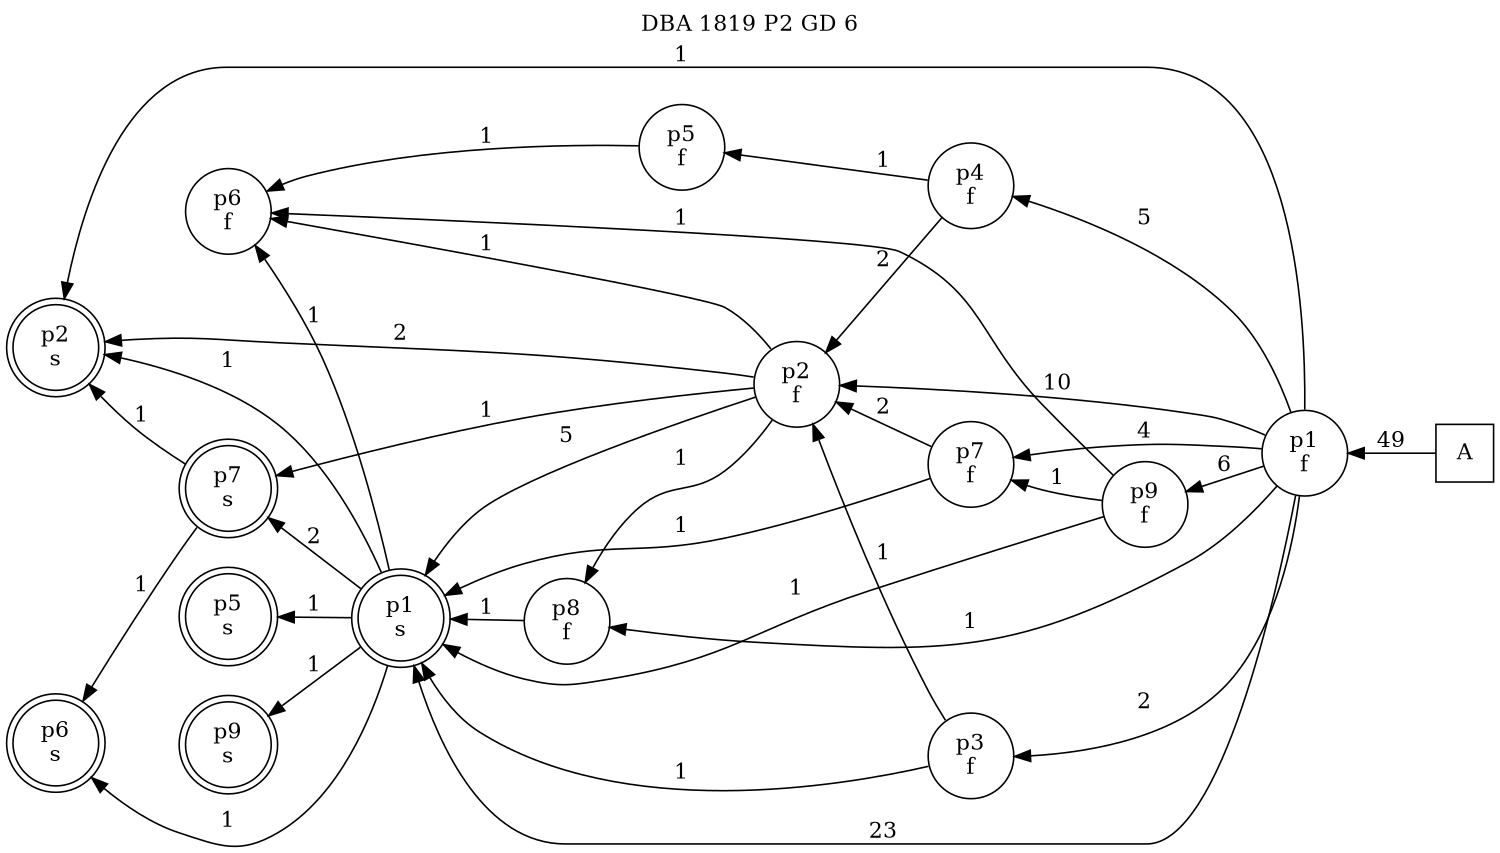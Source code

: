digraph DBA_1819_P2_GD_6_GOOD {
labelloc="tl"
label= " DBA 1819 P2 GD 6 "
rankdir="RL";
graph [ size=" 10 , 10 !"]

"A" [shape="square" label="A"]
"p1_f" [shape="circle" label="p1
f"]
"p4_f" [shape="circle" label="p4
f"]
"p2_f" [shape="circle" label="p2
f"]
"p9_f" [shape="circle" label="p9
f"]
"p7_f" [shape="circle" label="p7
f"]
"p1_s" [shape="doublecircle" label="p1
s"]
"p2_s" [shape="doublecircle" label="p2
s"]
"p7_s" [shape="doublecircle" label="p7
s"]
"p6_f" [shape="circle" label="p6
f"]
"p3_f" [shape="circle" label="p3
f"]
"p6_s" [shape="doublecircle" label="p6
s"]
"p5_s" [shape="doublecircle" label="p5
s"]
"p8_f" [shape="circle" label="p8
f"]
"p5_f" [shape="circle" label="p5
f"]
"p9_s" [shape="doublecircle" label="p9
s"]
"A" -> "p1_f" [ label=49]
"p1_f" -> "p4_f" [ label=5]
"p1_f" -> "p2_f" [ label=10]
"p1_f" -> "p9_f" [ label=6]
"p1_f" -> "p7_f" [ label=4]
"p1_f" -> "p1_s" [ label=23]
"p1_f" -> "p2_s" [ label=1]
"p1_f" -> "p3_f" [ label=2]
"p1_f" -> "p8_f" [ label=1]
"p4_f" -> "p2_f" [ label=2]
"p4_f" -> "p5_f" [ label=1]
"p2_f" -> "p1_s" [ label=5]
"p2_f" -> "p2_s" [ label=2]
"p2_f" -> "p7_s" [ label=1]
"p2_f" -> "p6_f" [ label=1]
"p2_f" -> "p8_f" [ label=1]
"p9_f" -> "p7_f" [ label=1]
"p9_f" -> "p1_s" [ label=1]
"p9_f" -> "p6_f" [ label=1]
"p7_f" -> "p2_f" [ label=2]
"p7_f" -> "p1_s" [ label=1]
"p1_s" -> "p2_s" [ label=1]
"p1_s" -> "p7_s" [ label=2]
"p1_s" -> "p6_f" [ label=1]
"p1_s" -> "p6_s" [ label=1]
"p1_s" -> "p5_s" [ label=1]
"p1_s" -> "p9_s" [ label=1]
"p7_s" -> "p2_s" [ label=1]
"p7_s" -> "p6_s" [ label=1]
"p3_f" -> "p2_f" [ label=1]
"p3_f" -> "p1_s" [ label=1]
"p8_f" -> "p1_s" [ label=1]
"p5_f" -> "p6_f" [ label=1]
}
